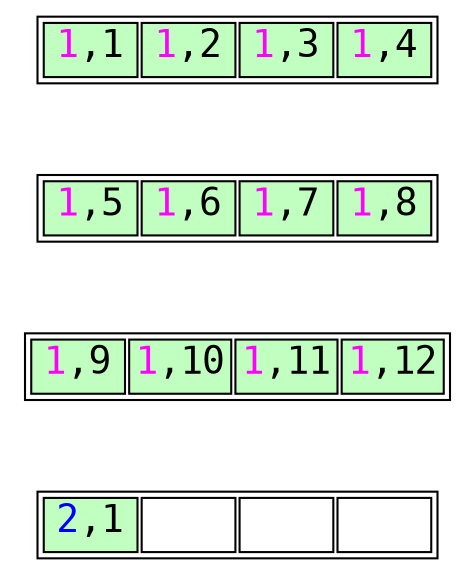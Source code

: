 // Example B-Tree graph
//
// Breadth-first order
//
// Start from root, go left to right
//
// Workflow:
//
// $ dot -T svg btree.dot -o btree.svg;

digraph nbtree {
graph [fontname = "monospace"];
node [shape = none,height=.1,fontname = "monospace",fontsize=18];
// Level 0 (leaf level)
leafnode_2[ label=<<table width="180">
                    <tr>
                        <td bgcolor='darkseagreen1' port="t2" width="45"><font color="magenta">1</font>,1</td>
                        <td bgcolor='darkseagreen1' port="t3" width="45"><font color="magenta">1</font>,2</td>
                        <td bgcolor='darkseagreen1' port="t4" width="45"><font color="magenta">1</font>,3</td>
                        <td bgcolor='darkseagreen1' port="t4" width="45"><font color="magenta">1</font>,4</td>
                    </tr>
                </table>
               >
        ];
edge[style=invis];
"leafnode_2" -> "leafnode_3"
leafnode_3[ label=<<table width="180">
                    <tr>
                        <td bgcolor='darkseagreen1' port="t4" width="45"><font color="magenta">1</font>,5</td>
                        <td bgcolor='darkseagreen1' port="t4" width="45"><font color="magenta">1</font>,6</td>
                        <td bgcolor='darkseagreen1' port="t4" width="45"><font color="magenta">1</font>,7</td>
                        <td bgcolor='darkseagreen1' port="t4" width="45"><font color="magenta">1</font>,8</td>
                    </tr>
                </table>
               >
        ];
edge[style=invis];
"leafnode_3" -> "leafnode_4"
leafnode_4[ label=<<table width="180">
                    <tr>
                        <td bgcolor='darkseagreen1' port="t4" width="45"><font color="magenta">1</font>,9</td>
                        <td bgcolor='darkseagreen1' port="t4" width="45"><font color="magenta">1</font>,10</td>
                        <td bgcolor='darkseagreen1' port="t4" width="45"><font color="magenta">1</font>,11</td>
                        <td bgcolor='darkseagreen1' port="t4" width="45"><font color="magenta">1</font>,12</td>
                    </tr>
                </table>
               >
        ];
edge[style=invis];
"leafnode_4" -> "leafnode_5"
leafnode_5[ label=<<table width="180">
                    <tr>
                        <td bgcolor='darkseagreen1' port="t4" width="45"><font color="blue">2</font>,1</td>
                        <td bgcolor='white' port="t3" width="45"></td>
                        <td bgcolor='white' port="t3" width="45"></td>
                        <td bgcolor='white' port="t3" width="45"></td>
                    </tr>
                </table>
               >
        ];
//Force alignment from root to internal to leaf levels:
//edge[style=invis];
//"rootnode":d1 -> "leafnode_2":t2
}

